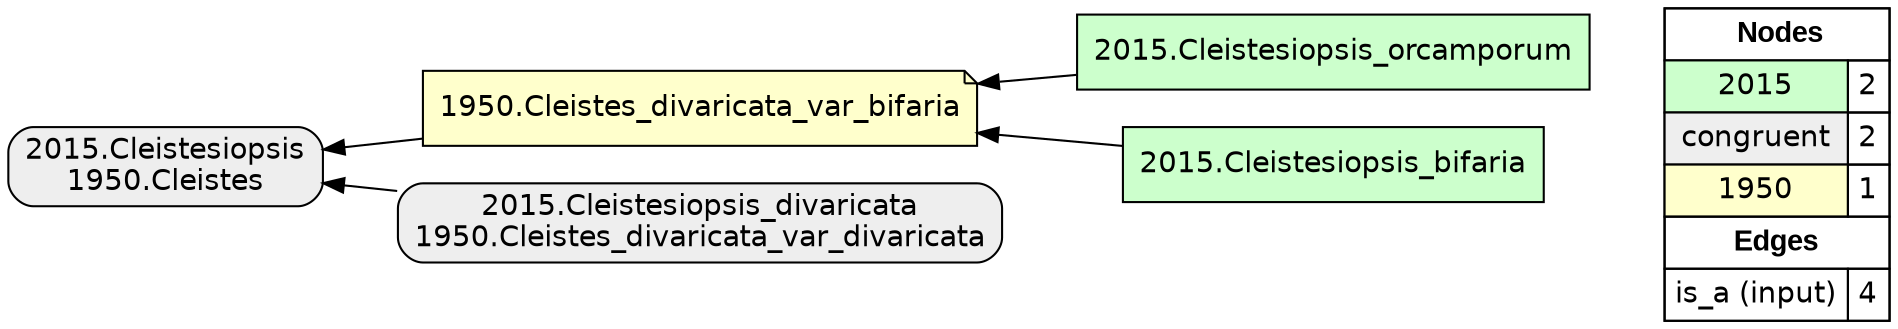 digraph{
rankdir=RL
node[shape=box style=filled fillcolor="#CCFFCC" fontname="helvetica"] 
"2015.Cleistesiopsis_orcamporum"
"2015.Cleistesiopsis_bifaria"
node[shape=box style="filled,rounded" fillcolor="#EEEEEE" fontname="helvetica"] 
"2015.Cleistesiopsis_divaricata\n1950.Cleistes_divaricata_var_divaricata"
"2015.Cleistesiopsis\n1950.Cleistes"
node[shape=note style=filled fillcolor="#FFFFCC" fontname="helvetica"] 
"1950.Cleistes_divaricata_var_bifaria"
edge[arrowhead=normal style=solid color="#000000" constraint=true penwidth=1]
"2015.Cleistesiopsis_divaricata\n1950.Cleistes_divaricata_var_divaricata" -> "2015.Cleistesiopsis\n1950.Cleistes"
"2015.Cleistesiopsis_bifaria" -> "1950.Cleistes_divaricata_var_bifaria"
"1950.Cleistes_divaricata_var_bifaria" -> "2015.Cleistesiopsis\n1950.Cleistes"
"2015.Cleistesiopsis_orcamporum" -> "1950.Cleistes_divaricata_var_bifaria"
edge[arrowhead=normal style=dotted color="#000000" constraint=true penwidth=1]
node[shape=box] 
{rank=source Legend [fillcolor= white margin=0 label=< 
 <TABLE BORDER="0" CELLBORDER="1" CELLSPACING="0" CELLPADDING="4"> 
<TR> <TD COLSPAN="2"><font face="Arial Black"> Nodes</font></TD> </TR> 
<TR> 
 <TD bgcolor="#CCFFCC" fontname="helvetica">2015</TD> 
 <TD>2</TD> 
 </TR> 
<TR> 
 <TD bgcolor="#EEEEEE" fontname="helvetica">congruent</TD> 
 <TD>2</TD> 
 </TR> 
<TR> 
 <TD bgcolor="#FFFFCC" fontname="helvetica">1950</TD> 
 <TD>1</TD> 
 </TR> 
<TR> <TD COLSPAN="2"><font face = "Arial Black"> Edges </font></TD> </TR> 
<TR> 
 <TD><font color ="#000000">is_a (input)</font></TD><TD>4</TD>
</TR>
</TABLE> 
 >] } 
}